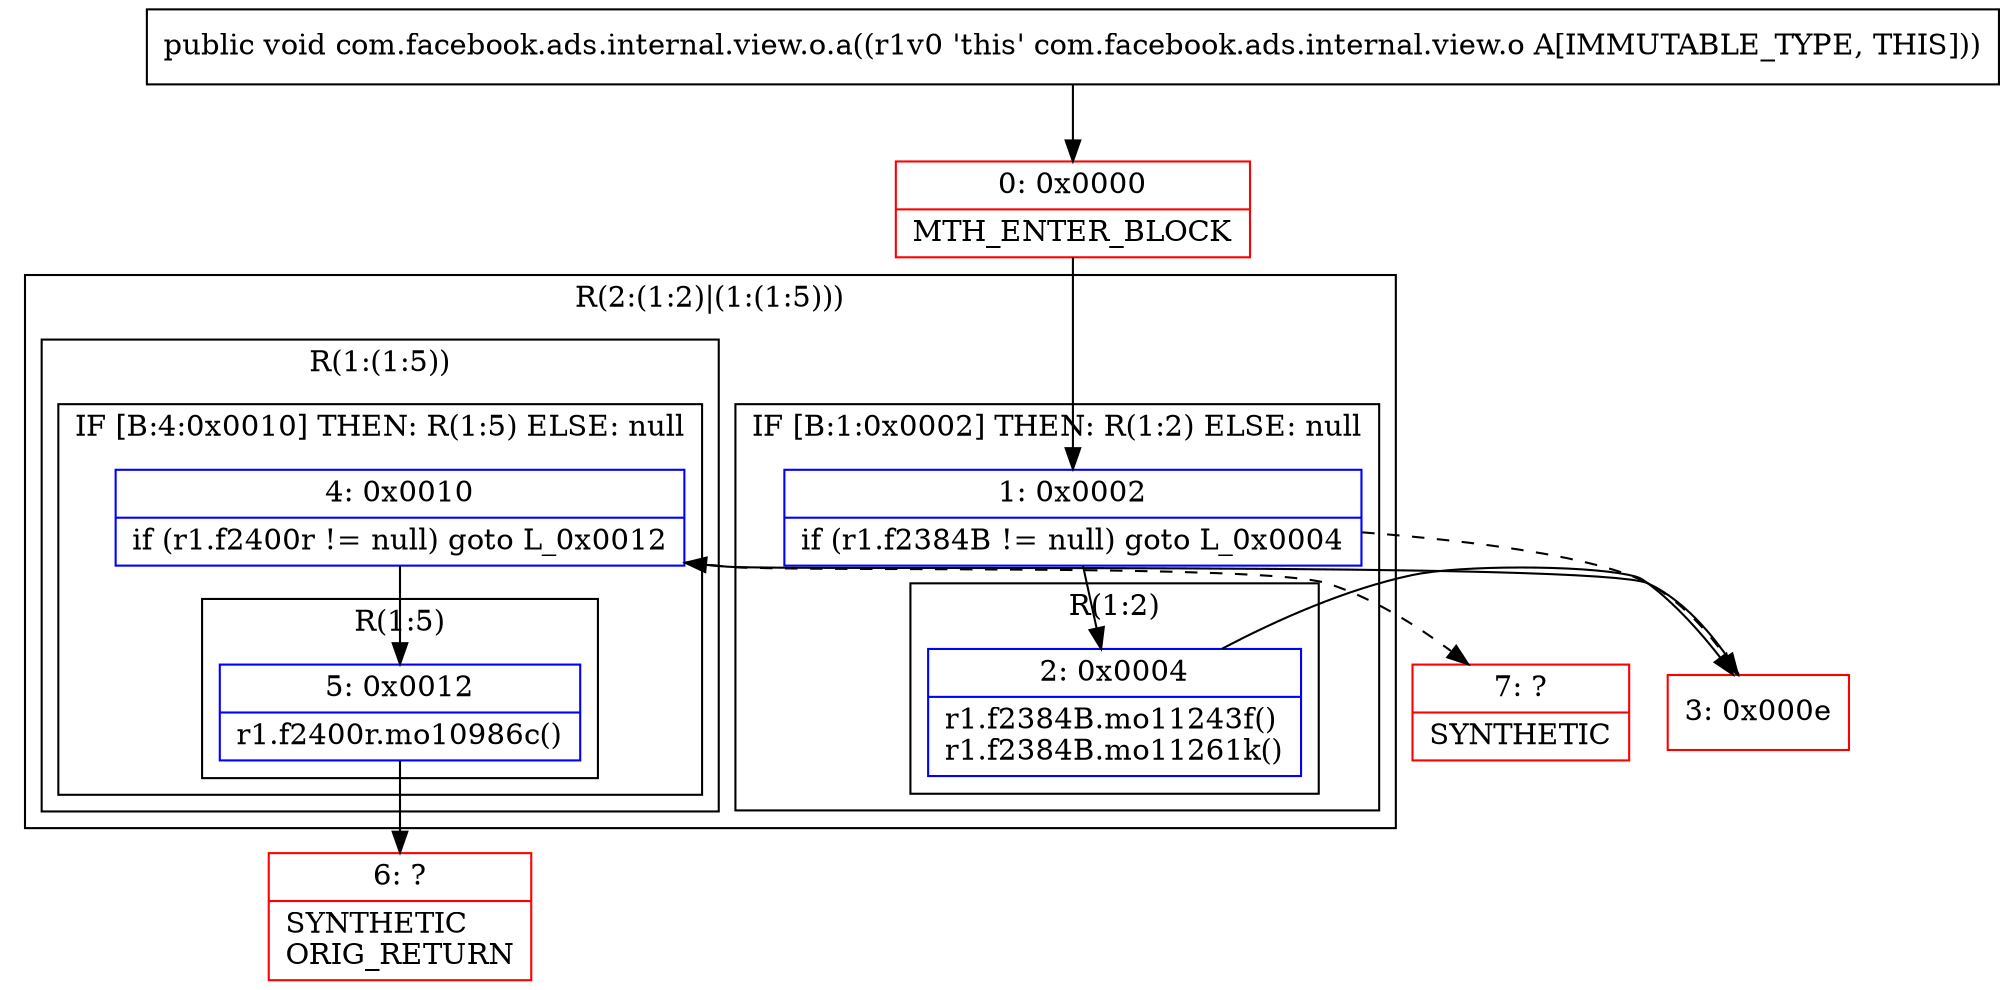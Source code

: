 digraph "CFG forcom.facebook.ads.internal.view.o.a()V" {
subgraph cluster_Region_1251872940 {
label = "R(2:(1:2)|(1:(1:5)))";
node [shape=record,color=blue];
subgraph cluster_IfRegion_1862598109 {
label = "IF [B:1:0x0002] THEN: R(1:2) ELSE: null";
node [shape=record,color=blue];
Node_1 [shape=record,label="{1\:\ 0x0002|if (r1.f2384B != null) goto L_0x0004\l}"];
subgraph cluster_Region_505076058 {
label = "R(1:2)";
node [shape=record,color=blue];
Node_2 [shape=record,label="{2\:\ 0x0004|r1.f2384B.mo11243f()\lr1.f2384B.mo11261k()\l}"];
}
}
subgraph cluster_Region_296341465 {
label = "R(1:(1:5))";
node [shape=record,color=blue];
subgraph cluster_IfRegion_730375728 {
label = "IF [B:4:0x0010] THEN: R(1:5) ELSE: null";
node [shape=record,color=blue];
Node_4 [shape=record,label="{4\:\ 0x0010|if (r1.f2400r != null) goto L_0x0012\l}"];
subgraph cluster_Region_1663720585 {
label = "R(1:5)";
node [shape=record,color=blue];
Node_5 [shape=record,label="{5\:\ 0x0012|r1.f2400r.mo10986c()\l}"];
}
}
}
}
Node_0 [shape=record,color=red,label="{0\:\ 0x0000|MTH_ENTER_BLOCK\l}"];
Node_3 [shape=record,color=red,label="{3\:\ 0x000e}"];
Node_6 [shape=record,color=red,label="{6\:\ ?|SYNTHETIC\lORIG_RETURN\l}"];
Node_7 [shape=record,color=red,label="{7\:\ ?|SYNTHETIC\l}"];
MethodNode[shape=record,label="{public void com.facebook.ads.internal.view.o.a((r1v0 'this' com.facebook.ads.internal.view.o A[IMMUTABLE_TYPE, THIS])) }"];
MethodNode -> Node_0;
Node_1 -> Node_2;
Node_1 -> Node_3[style=dashed];
Node_2 -> Node_3;
Node_4 -> Node_5;
Node_4 -> Node_7[style=dashed];
Node_5 -> Node_6;
Node_0 -> Node_1;
Node_3 -> Node_4;
}

